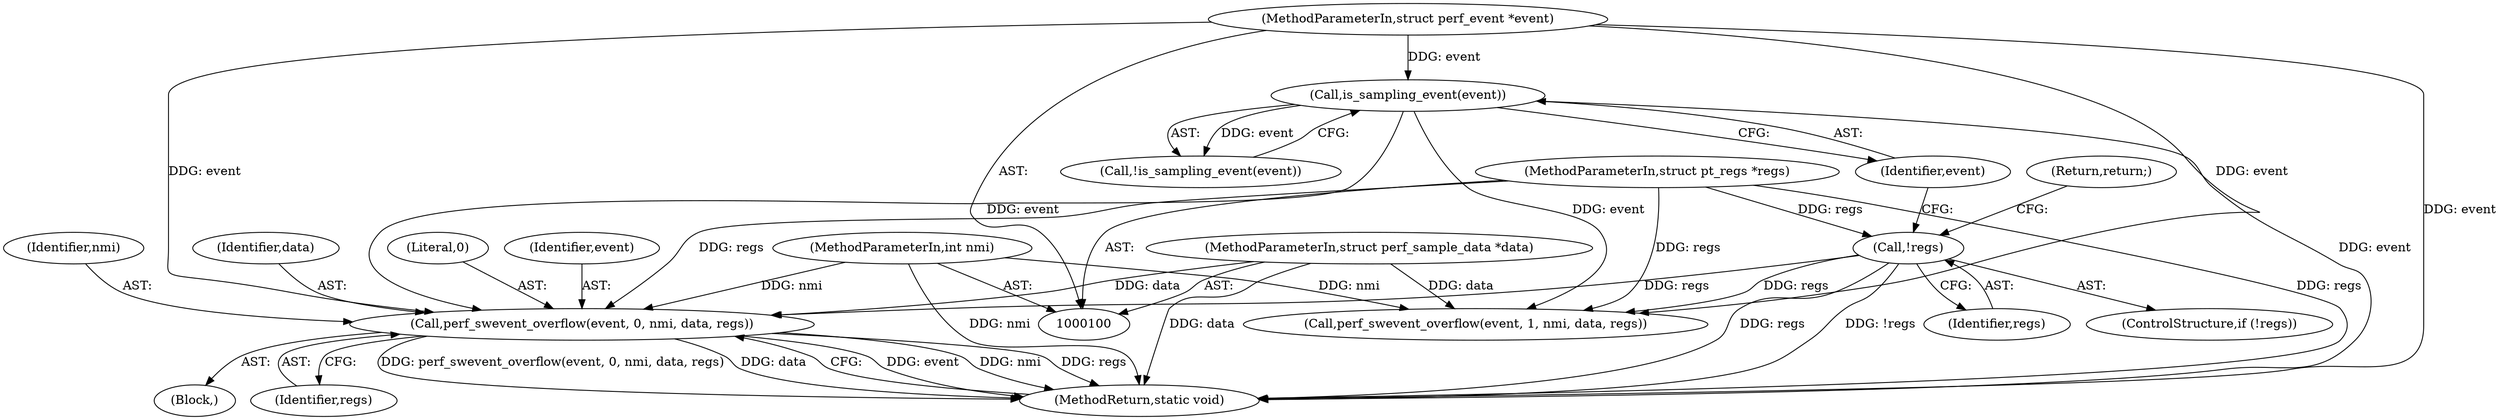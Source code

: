 digraph "1_linux_a8b0ca17b80e92faab46ee7179ba9e99ccb61233_64@pointer" {
"1000161" [label="(Call,perf_swevent_overflow(event, 0, nmi, data, regs))"];
"1000126" [label="(Call,is_sampling_event(event))"];
"1000101" [label="(MethodParameterIn,struct perf_event *event)"];
"1000103" [label="(MethodParameterIn,int nmi)"];
"1000104" [label="(MethodParameterIn,struct perf_sample_data *data)"];
"1000121" [label="(Call,!regs)"];
"1000105" [label="(MethodParameterIn,struct pt_regs *regs)"];
"1000101" [label="(MethodParameterIn,struct perf_event *event)"];
"1000162" [label="(Identifier,event)"];
"1000105" [label="(MethodParameterIn,struct pt_regs *regs)"];
"1000103" [label="(MethodParameterIn,int nmi)"];
"1000123" [label="(Return,return;)"];
"1000163" [label="(Literal,0)"];
"1000161" [label="(Call,perf_swevent_overflow(event, 0, nmi, data, regs))"];
"1000164" [label="(Identifier,nmi)"];
"1000147" [label="(Call,perf_swevent_overflow(event, 1, nmi, data, regs))"];
"1000106" [label="(Block,)"];
"1000165" [label="(Identifier,data)"];
"1000104" [label="(MethodParameterIn,struct perf_sample_data *data)"];
"1000122" [label="(Identifier,regs)"];
"1000126" [label="(Call,is_sampling_event(event))"];
"1000125" [label="(Call,!is_sampling_event(event))"];
"1000120" [label="(ControlStructure,if (!regs))"];
"1000167" [label="(MethodReturn,static void)"];
"1000127" [label="(Identifier,event)"];
"1000166" [label="(Identifier,regs)"];
"1000121" [label="(Call,!regs)"];
"1000161" -> "1000106"  [label="AST: "];
"1000161" -> "1000166"  [label="CFG: "];
"1000162" -> "1000161"  [label="AST: "];
"1000163" -> "1000161"  [label="AST: "];
"1000164" -> "1000161"  [label="AST: "];
"1000165" -> "1000161"  [label="AST: "];
"1000166" -> "1000161"  [label="AST: "];
"1000167" -> "1000161"  [label="CFG: "];
"1000161" -> "1000167"  [label="DDG: event"];
"1000161" -> "1000167"  [label="DDG: nmi"];
"1000161" -> "1000167"  [label="DDG: regs"];
"1000161" -> "1000167"  [label="DDG: perf_swevent_overflow(event, 0, nmi, data, regs)"];
"1000161" -> "1000167"  [label="DDG: data"];
"1000126" -> "1000161"  [label="DDG: event"];
"1000101" -> "1000161"  [label="DDG: event"];
"1000103" -> "1000161"  [label="DDG: nmi"];
"1000104" -> "1000161"  [label="DDG: data"];
"1000121" -> "1000161"  [label="DDG: regs"];
"1000105" -> "1000161"  [label="DDG: regs"];
"1000126" -> "1000125"  [label="AST: "];
"1000126" -> "1000127"  [label="CFG: "];
"1000127" -> "1000126"  [label="AST: "];
"1000125" -> "1000126"  [label="CFG: "];
"1000126" -> "1000167"  [label="DDG: event"];
"1000126" -> "1000125"  [label="DDG: event"];
"1000101" -> "1000126"  [label="DDG: event"];
"1000126" -> "1000147"  [label="DDG: event"];
"1000101" -> "1000100"  [label="AST: "];
"1000101" -> "1000167"  [label="DDG: event"];
"1000101" -> "1000147"  [label="DDG: event"];
"1000103" -> "1000100"  [label="AST: "];
"1000103" -> "1000167"  [label="DDG: nmi"];
"1000103" -> "1000147"  [label="DDG: nmi"];
"1000104" -> "1000100"  [label="AST: "];
"1000104" -> "1000167"  [label="DDG: data"];
"1000104" -> "1000147"  [label="DDG: data"];
"1000121" -> "1000120"  [label="AST: "];
"1000121" -> "1000122"  [label="CFG: "];
"1000122" -> "1000121"  [label="AST: "];
"1000123" -> "1000121"  [label="CFG: "];
"1000127" -> "1000121"  [label="CFG: "];
"1000121" -> "1000167"  [label="DDG: !regs"];
"1000121" -> "1000167"  [label="DDG: regs"];
"1000105" -> "1000121"  [label="DDG: regs"];
"1000121" -> "1000147"  [label="DDG: regs"];
"1000105" -> "1000100"  [label="AST: "];
"1000105" -> "1000167"  [label="DDG: regs"];
"1000105" -> "1000147"  [label="DDG: regs"];
}
